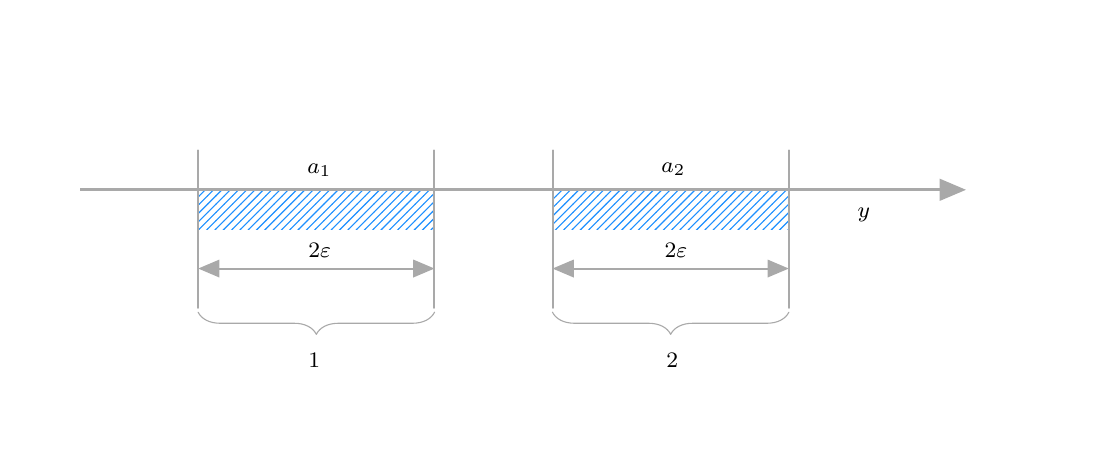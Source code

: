 \begin{tikzpicture}[line cap=round,line join=round,>=triangle 45,x=1.5cm,y=1cm]
\clip(-0.444,-3.1) rectangle (8.408,2.059);
\fill[line width=0.8pt,color=DodgerBlue,fill=DodgerBlue,pattern=north east lines,pattern color=DodgerBlue] (1.,0.) -- (1.,-0.5) -- (3.,-0.5) -- (3.,0.) -- cycle;
\fill[line width=0.8pt,color=DodgerBlue,fill=DodgerBlue,pattern=north east lines,pattern color=DodgerBlue] (4.,0.) -- (4.,-0.5) -- (6.,-0.5) -- (6.,0.) -- cycle;
\clip(0,-2.5) rectangle (8.2,1);
\draw [->,line width=1.2pt,color=DarkGray] (0.,0.) -- (7.5,0.);
\draw [line width=0.75pt,color=DarkGray] (1.,0.5)-- (1.,-1.5);
\draw [line width=0.75pt,color=DarkGray] (3.,0.5)-- (3.,-1.5);
\draw [line width=0.75pt,color=DarkGray] (4.,0.5)-- (4.,-1.5);
\draw [line width=0.75pt,color=DarkGray] (6.,0.5)-- (6.,-1.5);
\draw [<->,line width=0.75pt,color=DarkGray] (1.,-1.)-- (3.,-1.);
\draw [<->,line width=0.75pt,color=DarkGray] (4.,-1.)-- (6.,-1.);
\draw (1.842,0.455) node[anchor=north west] {\footnotesize$a_{1}$};
\draw (4.838,0.47) node[anchor=north west] {\footnotesize $a_{2}$};
\draw (1.849,-0.55) node[anchor=north west] {\footnotesize $2 \varepsilon$};
\draw (4.867,-0.55) node[anchor=north west] {\footnotesize $2 \varepsilon$};
\draw (6.5,-0.103) node[anchor=north west] {\footnotesize $y$};
\draw (1.85,-1.95) node[anchor=north west]{\footnotesize 1} ;
\draw (4.88,-1.95) node[anchor=north west] {\footnotesize 2};
\draw (1.1,-.5) node[color=black] (one) {};
\draw (2.9,-.5) node[color=black] (two) {};
\draw (4.1,-.5) node[color=black] (three) {};
\draw (5.9,-.5) node[color=black] (four) {};
\draw [decoration={brace,amplitude=8pt},decorate,rotate=-90,color=DarkGray] ($(two)+(3em,1ex)$) -- ($(one)+(3em,-1ex)$);
\draw [decoration={brace,amplitude=8pt},decorate,rotate=-90,color=DarkGray] ($(four)+(3em,1ex)$) -- ($(three)+(3em,-1ex)$);
\end{tikzpicture}
